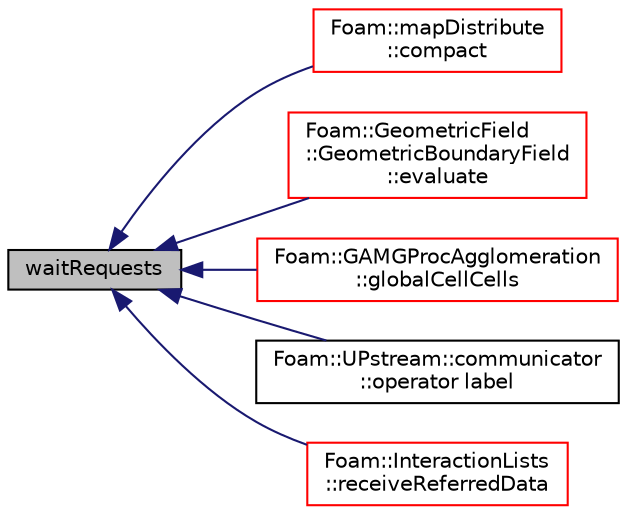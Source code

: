 digraph "waitRequests"
{
  bgcolor="transparent";
  edge [fontname="Helvetica",fontsize="10",labelfontname="Helvetica",labelfontsize="10"];
  node [fontname="Helvetica",fontsize="10",shape=record];
  rankdir="LR";
  Node1 [label="waitRequests",height=0.2,width=0.4,color="black", fillcolor="grey75", style="filled", fontcolor="black"];
  Node1 -> Node2 [dir="back",color="midnightblue",fontsize="10",style="solid",fontname="Helvetica"];
  Node2 [label="Foam::mapDistribute\l::compact",height=0.2,width=0.4,color="red",URL="$a01405.html#ae425c08cfe8d1064cfa183af3b1fdfe4",tooltip="Compact maps. Gets per field a bool whether it is used (locally) "];
  Node1 -> Node3 [dir="back",color="midnightblue",fontsize="10",style="solid",fontname="Helvetica"];
  Node3 [label="Foam::GeometricField\l::GeometricBoundaryField\l::evaluate",height=0.2,width=0.4,color="red",URL="$a00922.html#a640eb3c435abcfe65e13558fc738b915",tooltip="Evaluate boundary conditions. "];
  Node1 -> Node4 [dir="back",color="midnightblue",fontsize="10",style="solid",fontname="Helvetica"];
  Node4 [label="Foam::GAMGProcAgglomeration\l::globalCellCells",height=0.2,width=0.4,color="red",URL="$a00902.html#a59b7daeb97bb6479a59cdeacff965dc5",tooltip="Debug: calculate global cell-cells. "];
  Node1 -> Node5 [dir="back",color="midnightblue",fontsize="10",style="solid",fontname="Helvetica"];
  Node5 [label="Foam::UPstream::communicator\l::operator label",height=0.2,width=0.4,color="black",URL="$a00324.html#af7f9e73d7d386166de36f5c324d0cfe5"];
  Node1 -> Node6 [dir="back",color="midnightblue",fontsize="10",style="solid",fontname="Helvetica"];
  Node6 [label="Foam::InteractionLists\l::receiveReferredData",height=0.2,width=0.4,color="red",URL="$a01139.html#aff082453299ff77f14f900842bdc6135",tooltip="Receive referred data. "];
}
